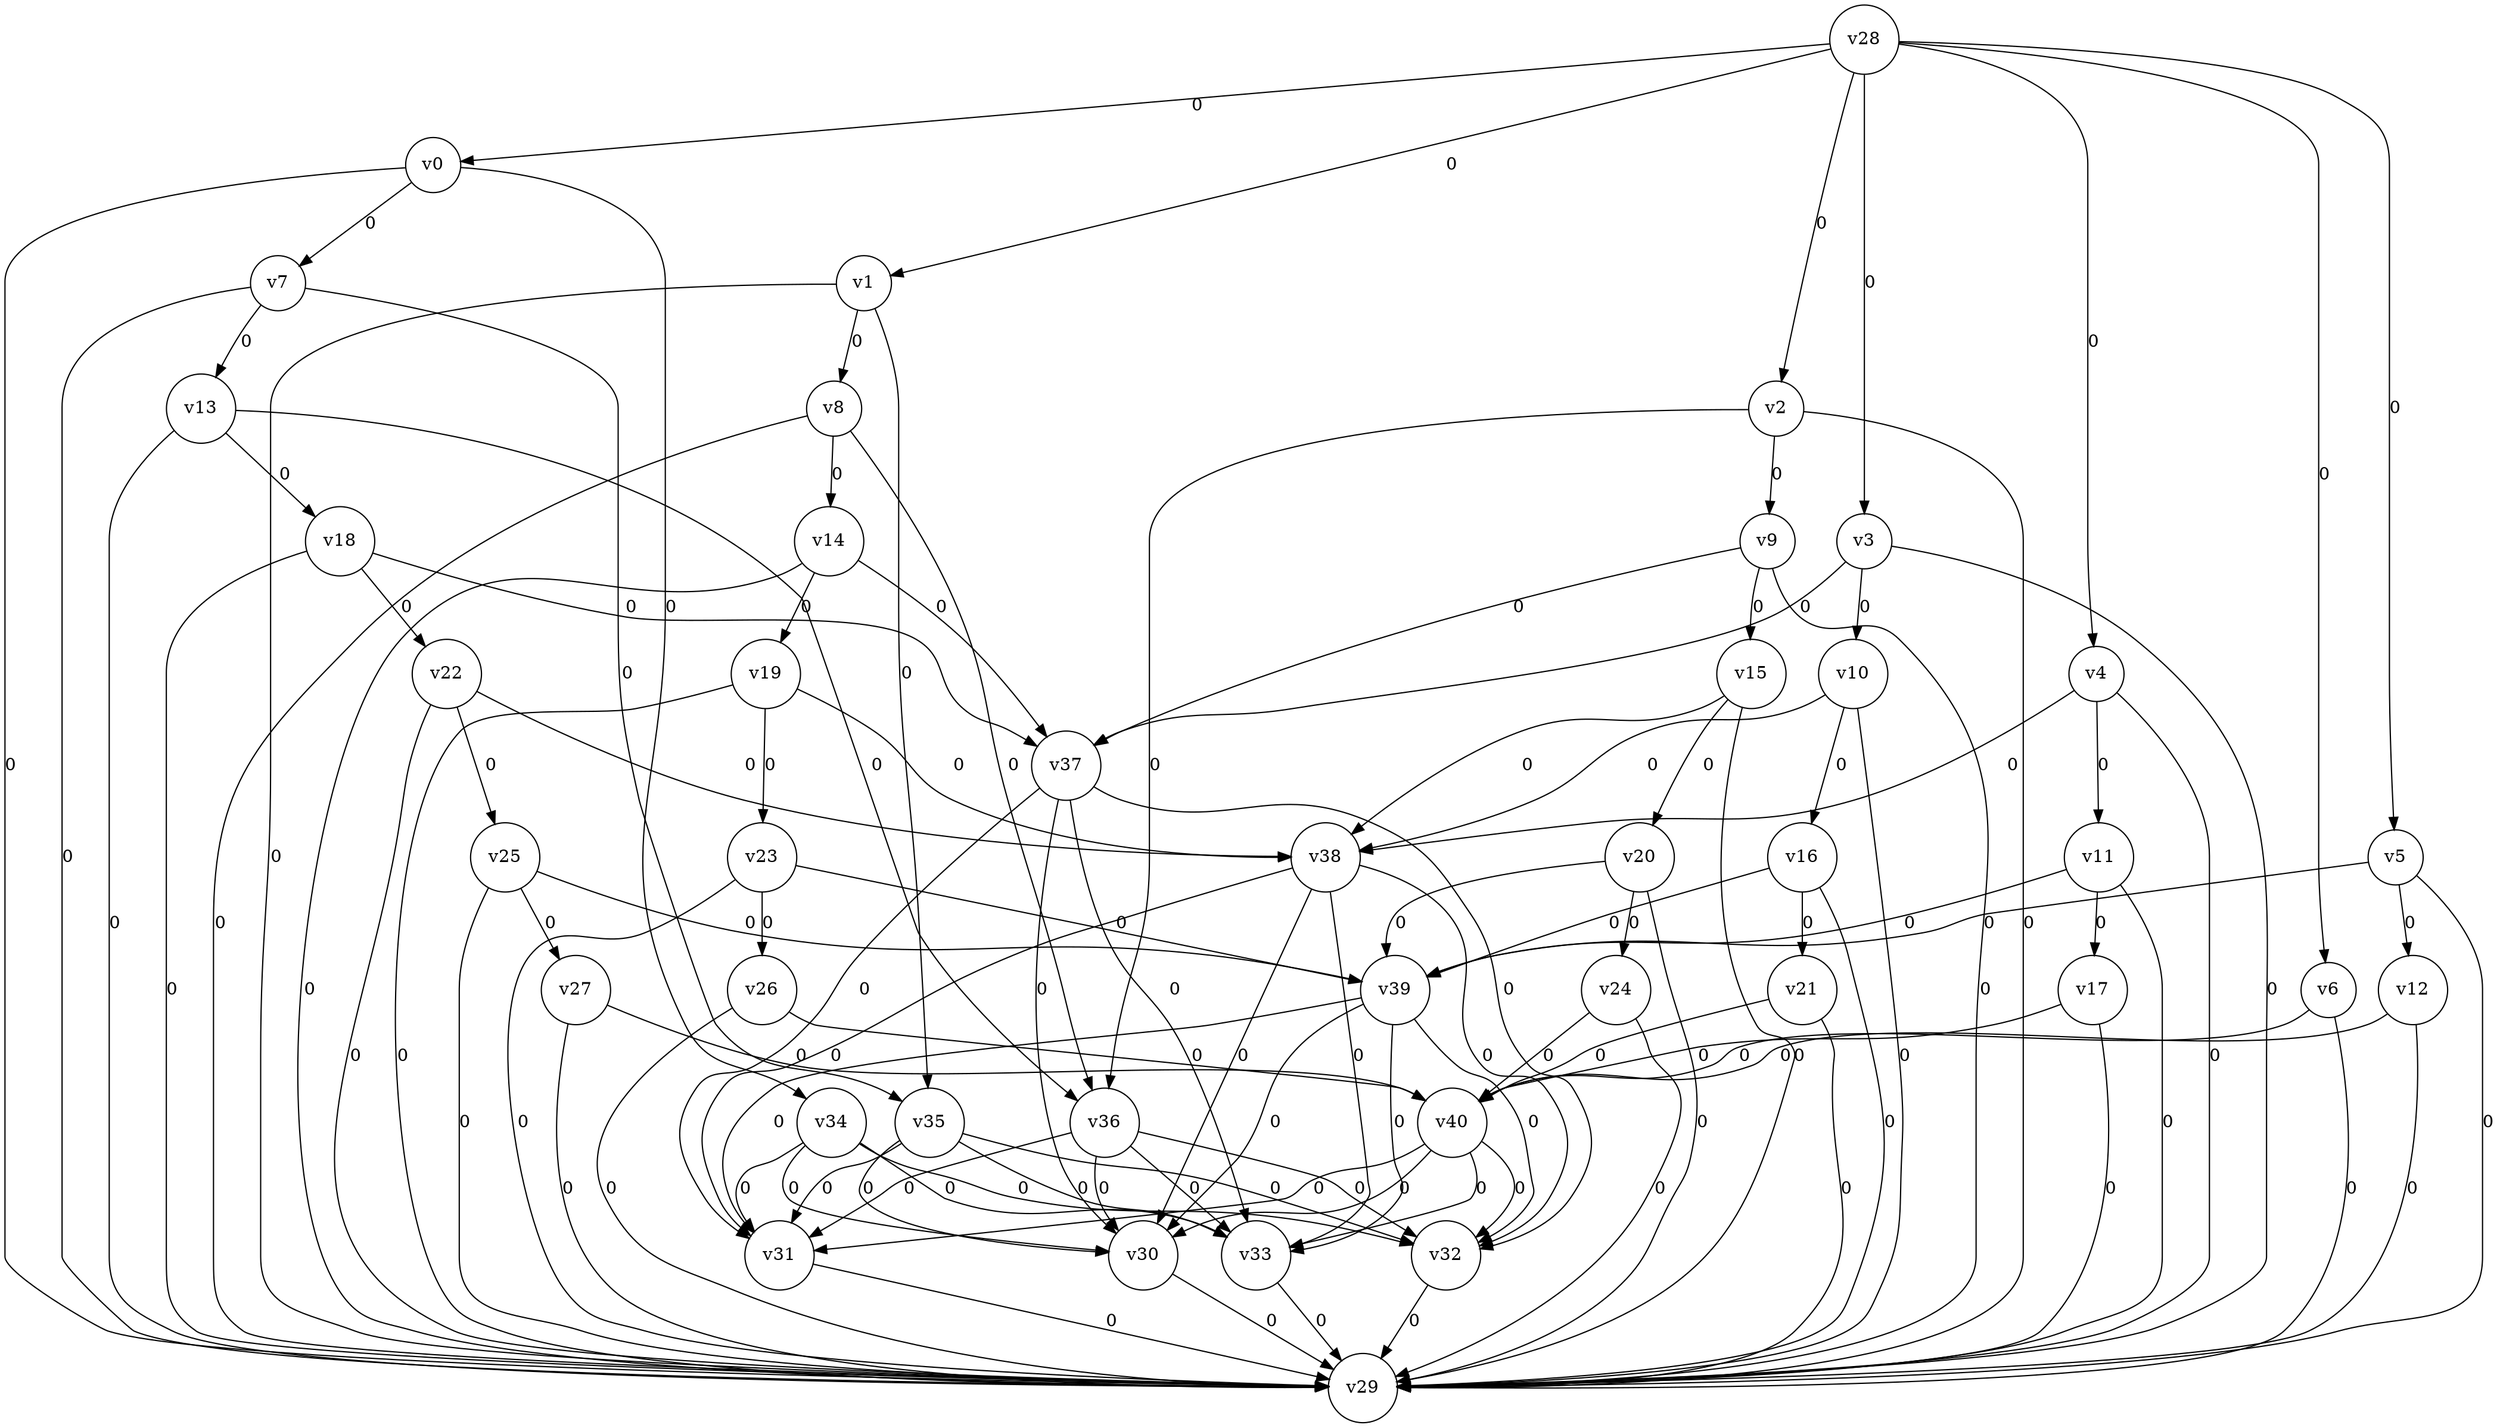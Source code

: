 digraph
{
	node [shape=circle, label="v0"] 0;
	node [shape=circle, label="v1"] 1;
	node [shape=circle, label="v2"] 2;
	node [shape=circle, label="v3"] 3;
	node [shape=circle, label="v4"] 4;
	node [shape=circle, label="v5"] 5;
	node [shape=circle, label="v6"] 6;
	node [shape=circle, label="v7"] 7;
	node [shape=circle, label="v8"] 8;
	node [shape=circle, label="v9"] 9;
	node [shape=circle, label="v10"] 10;
	node [shape=circle, label="v11"] 11;
	node [shape=circle, label="v12"] 12;
	node [shape=circle, label="v13"] 13;
	node [shape=circle, label="v14"] 14;
	node [shape=circle, label="v15"] 15;
	node [shape=circle, label="v16"] 16;
	node [shape=circle, label="v17"] 17;
	node [shape=circle, label="v18"] 18;
	node [shape=circle, label="v19"] 19;
	node [shape=circle, label="v20"] 20;
	node [shape=circle, label="v21"] 21;
	node [shape=circle, label="v22"] 22;
	node [shape=circle, label="v23"] 23;
	node [shape=circle, label="v24"] 24;
	node [shape=circle, label="v25"] 25;
	node [shape=circle, label="v26"] 26;
	node [shape=circle, label="v27"] 27;
	node [shape=circle, label="v28"] 28;
	node [shape=circle, label="v29"] 29;
	node [shape=circle, label="v30"] 30;
	node [shape=circle, label="v31"] 31;
	node [shape=circle, label="v32"] 32;
	node [shape=circle, label="v33"] 33;
	node [shape=circle, label="v34"] 34;
	node [shape=circle, label="v35"] 35;
	node [shape=circle, label="v36"] 36;
	node [shape=circle, label="v37"] 37;
	node [shape=circle, label="v38"] 38;
	node [shape=circle, label="v39"] 39;
	node [shape=circle, label="v40"] 40;
	0 -> 7 [label="0"]
	0 -> 29 [label="0"]
	0 -> 34 [label="0"]
	1 -> 8 [label="0"]
	1 -> 29 [label="0"]
	1 -> 35 [label="0"]
	2 -> 9 [label="0"]
	2 -> 29 [label="0"]
	2 -> 36 [label="0"]
	3 -> 10 [label="0"]
	3 -> 29 [label="0"]
	3 -> 37 [label="0"]
	4 -> 11 [label="0"]
	4 -> 29 [label="0"]
	4 -> 38 [label="0"]
	5 -> 12 [label="0"]
	5 -> 29 [label="0"]
	5 -> 39 [label="0"]
	6 -> 29 [label="0"]
	6 -> 40 [label="0"]
	7 -> 13 [label="0"]
	7 -> 29 [label="0"]
	7 -> 35 [label="0"]
	8 -> 14 [label="0"]
	8 -> 29 [label="0"]
	8 -> 36 [label="0"]
	9 -> 15 [label="0"]
	9 -> 29 [label="0"]
	9 -> 37 [label="0"]
	10 -> 16 [label="0"]
	10 -> 29 [label="0"]
	10 -> 38 [label="0"]
	11 -> 17 [label="0"]
	11 -> 29 [label="0"]
	11 -> 39 [label="0"]
	12 -> 29 [label="0"]
	12 -> 40 [label="0"]
	13 -> 18 [label="0"]
	13 -> 29 [label="0"]
	13 -> 36 [label="0"]
	14 -> 19 [label="0"]
	14 -> 29 [label="0"]
	14 -> 37 [label="0"]
	15 -> 20 [label="0"]
	15 -> 29 [label="0"]
	15 -> 38 [label="0"]
	16 -> 21 [label="0"]
	16 -> 29 [label="0"]
	16 -> 39 [label="0"]
	17 -> 29 [label="0"]
	17 -> 40 [label="0"]
	18 -> 22 [label="0"]
	18 -> 29 [label="0"]
	18 -> 37 [label="0"]
	19 -> 23 [label="0"]
	19 -> 29 [label="0"]
	19 -> 38 [label="0"]
	20 -> 24 [label="0"]
	20 -> 29 [label="0"]
	20 -> 39 [label="0"]
	21 -> 29 [label="0"]
	21 -> 40 [label="0"]
	22 -> 25 [label="0"]
	22 -> 29 [label="0"]
	22 -> 38 [label="0"]
	23 -> 26 [label="0"]
	23 -> 29 [label="0"]
	23 -> 39 [label="0"]
	24 -> 29 [label="0"]
	24 -> 40 [label="0"]
	25 -> 27 [label="0"]
	25 -> 29 [label="0"]
	25 -> 39 [label="0"]
	26 -> 29 [label="0"]
	26 -> 40 [label="0"]
	27 -> 29 [label="0"]
	27 -> 40 [label="0"]
	28 -> 0 [label="0"]
	28 -> 1 [label="0"]
	28 -> 2 [label="0"]
	28 -> 3 [label="0"]
	28 -> 4 [label="0"]
	28 -> 5 [label="0"]
	28 -> 6 [label="0"]
	30 -> 29 [label="0"]
	31 -> 29 [label="0"]
	32 -> 29 [label="0"]
	33 -> 29 [label="0"]
	34 -> 30 [label="0"]
	34 -> 31 [label="0"]
	34 -> 32 [label="0"]
	34 -> 33 [label="0"]
	35 -> 30 [label="0"]
	35 -> 31 [label="0"]
	35 -> 32 [label="0"]
	35 -> 33 [label="0"]
	36 -> 30 [label="0"]
	36 -> 31 [label="0"]
	36 -> 32 [label="0"]
	36 -> 33 [label="0"]
	37 -> 30 [label="0"]
	37 -> 31 [label="0"]
	37 -> 32 [label="0"]
	37 -> 33 [label="0"]
	38 -> 30 [label="0"]
	38 -> 31 [label="0"]
	38 -> 32 [label="0"]
	38 -> 33 [label="0"]
	39 -> 30 [label="0"]
	39 -> 31 [label="0"]
	39 -> 32 [label="0"]
	39 -> 33 [label="0"]
	40 -> 30 [label="0"]
	40 -> 31 [label="0"]
	40 -> 32 [label="0"]
	40 -> 33 [label="0"]
}
